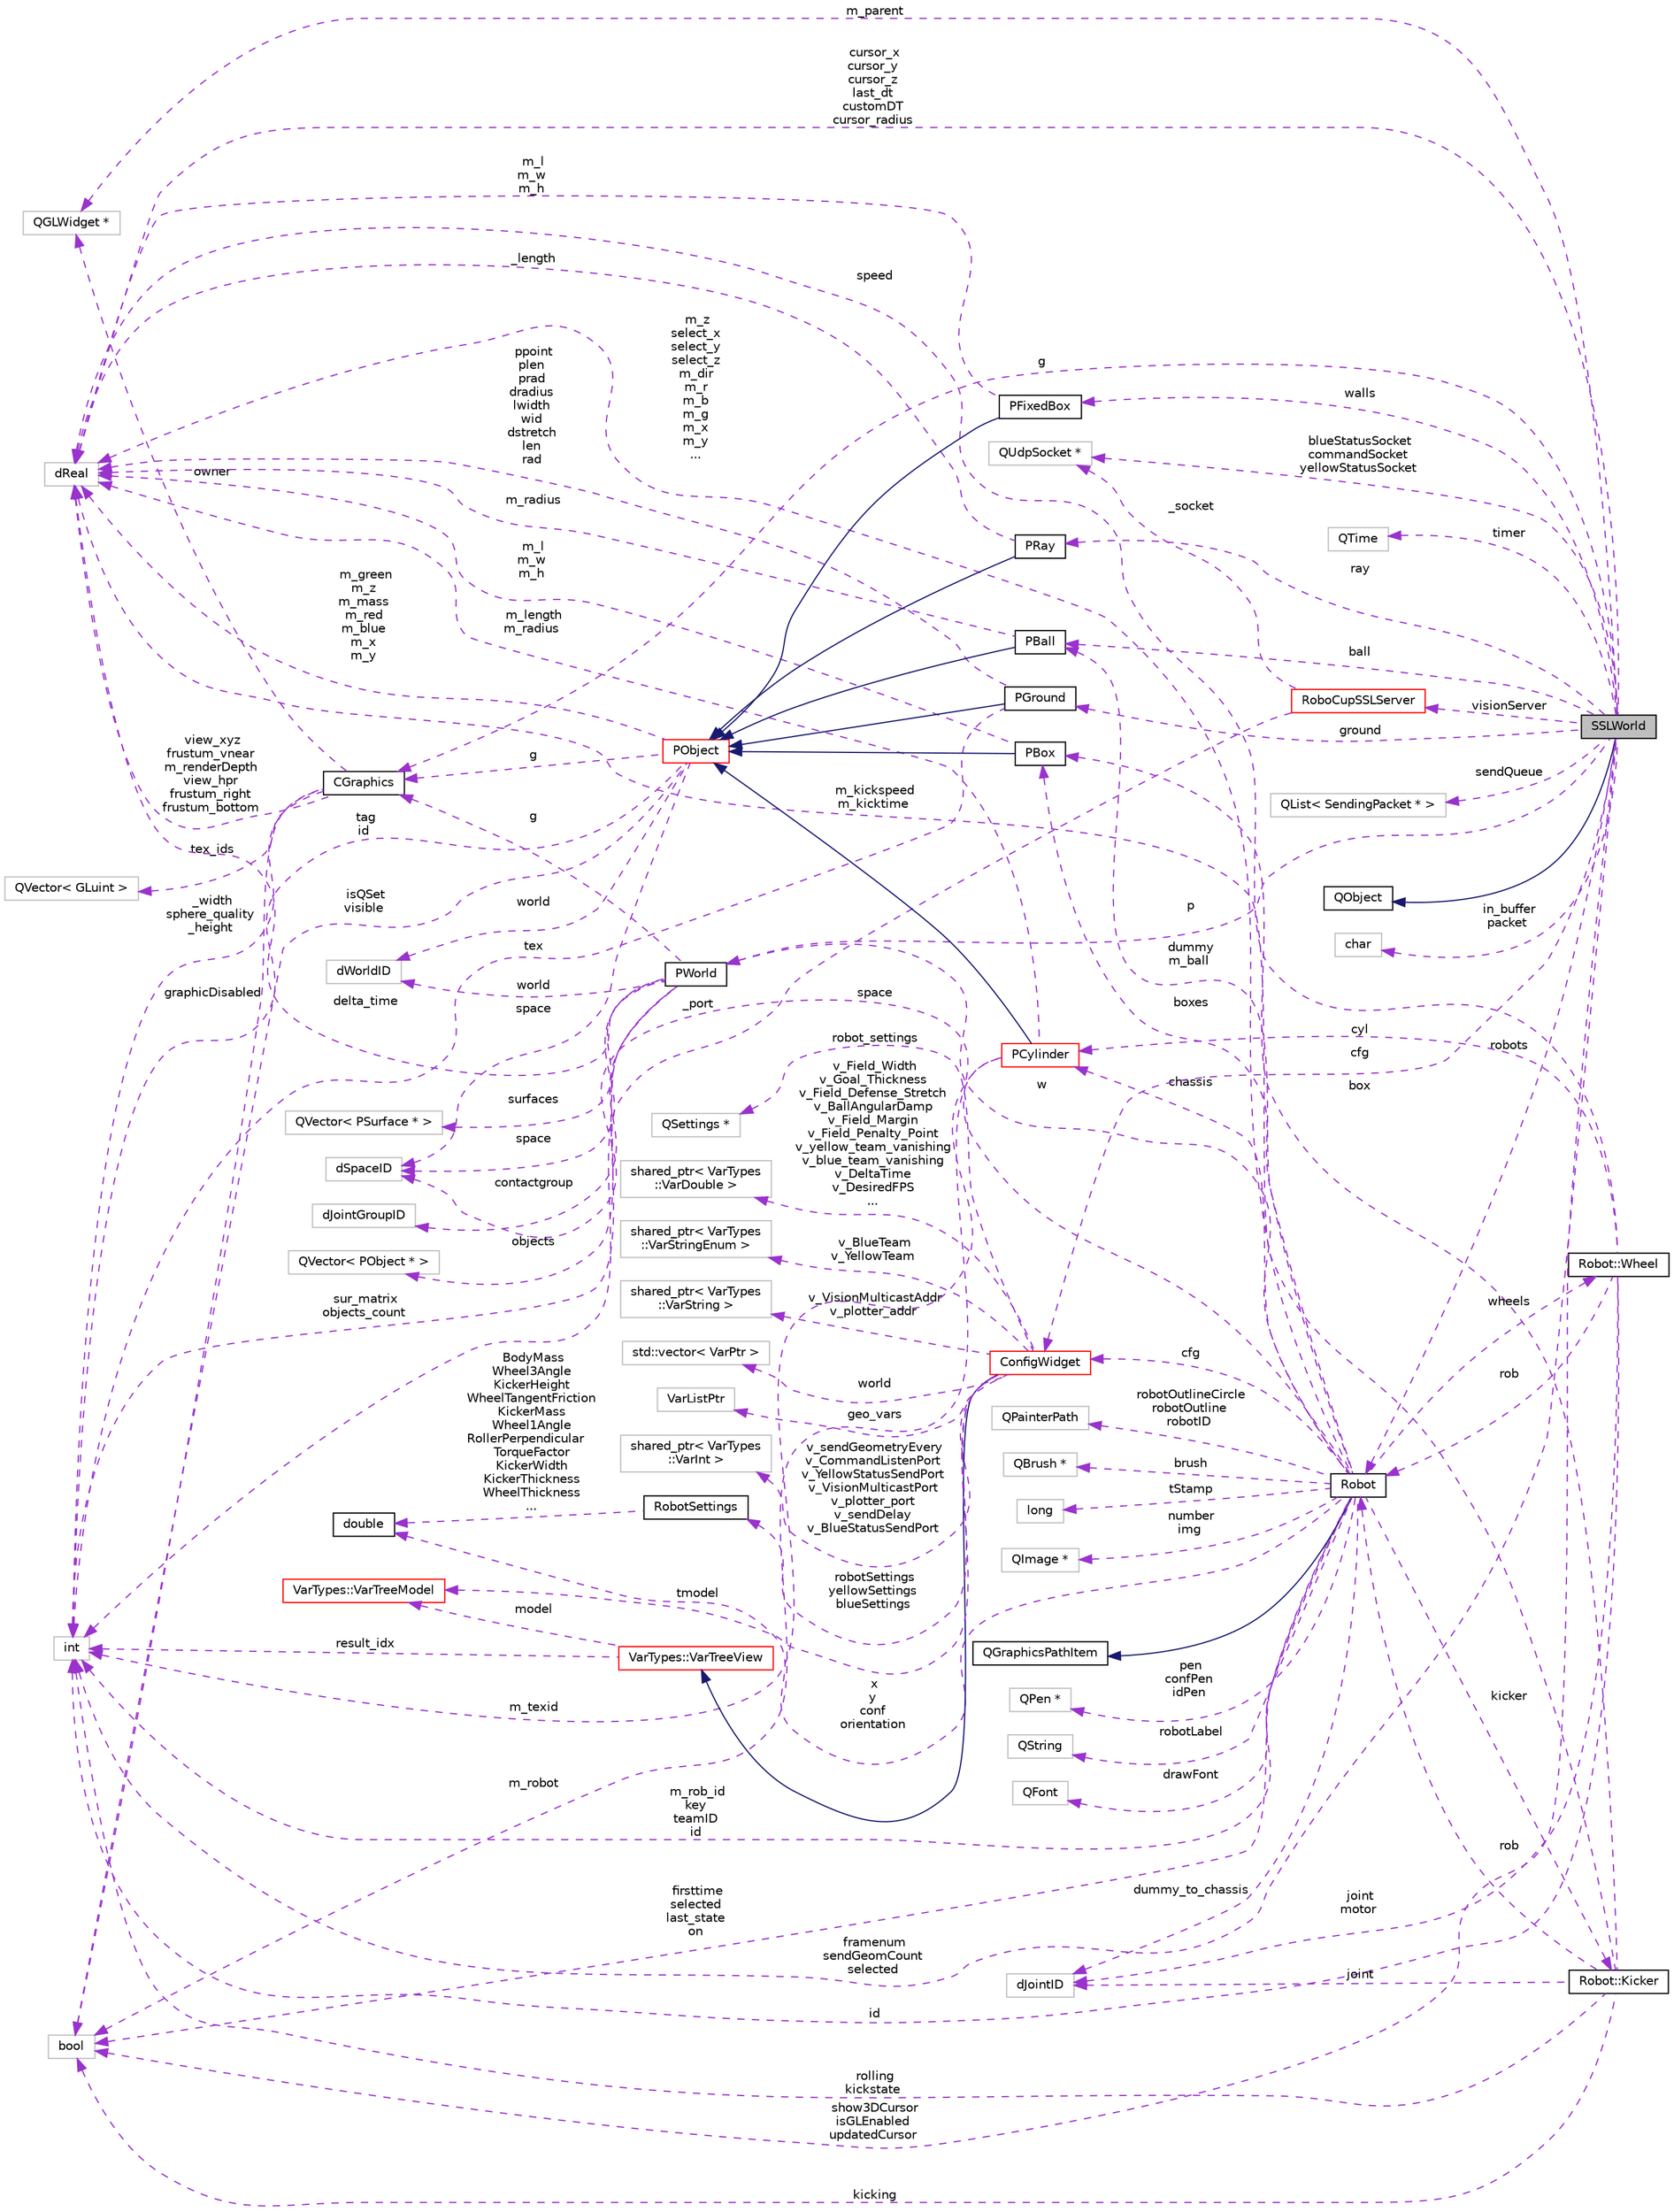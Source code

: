 digraph "SSLWorld"
{
 // INTERACTIVE_SVG=YES
  edge [fontname="Helvetica",fontsize="10",labelfontname="Helvetica",labelfontsize="10"];
  node [fontname="Helvetica",fontsize="10",shape=record];
  rankdir="LR";
  Node1 [label="SSLWorld",height=0.2,width=0.4,color="black", fillcolor="grey75", style="filled", fontcolor="black"];
  Node2 -> Node1 [dir="back",color="midnightblue",fontsize="10",style="solid",fontname="Helvetica"];
  Node2 [label="QObject",height=0.2,width=0.4,color="black", fillcolor="white", style="filled",URL="$dc/d4f/class_q_object.html"];
  Node3 -> Node1 [dir="back",color="darkorchid3",fontsize="10",style="dashed",label=" p" ,fontname="Helvetica"];
  Node3 [label="PWorld",height=0.2,width=0.4,color="black", fillcolor="white", style="filled",URL="$de/d29/class_p_world.html"];
  Node4 -> Node3 [dir="back",color="darkorchid3",fontsize="10",style="dashed",label=" space" ,fontname="Helvetica"];
  Node4 [label="dSpaceID",height=0.2,width=0.4,color="grey75", fillcolor="white", style="filled"];
  Node5 -> Node3 [dir="back",color="darkorchid3",fontsize="10",style="dashed",label=" g" ,fontname="Helvetica"];
  Node5 [label="CGraphics",height=0.2,width=0.4,color="black", fillcolor="white", style="filled",URL="$dc/d90/class_c_graphics.html"];
  Node6 -> Node5 [dir="back",color="darkorchid3",fontsize="10",style="dashed",label=" _width\nsphere_quality\n_height" ,fontname="Helvetica"];
  Node6 [label="int",height=0.2,width=0.4,color="grey75", fillcolor="white", style="filled"];
  Node7 -> Node5 [dir="back",color="darkorchid3",fontsize="10",style="dashed",label=" graphicDisabled" ,fontname="Helvetica"];
  Node7 [label="bool",height=0.2,width=0.4,color="grey75", fillcolor="white", style="filled"];
  Node8 -> Node5 [dir="back",color="darkorchid3",fontsize="10",style="dashed",label=" owner" ,fontname="Helvetica"];
  Node8 [label="QGLWidget *",height=0.2,width=0.4,color="grey75", fillcolor="white", style="filled"];
  Node9 -> Node5 [dir="back",color="darkorchid3",fontsize="10",style="dashed",label=" tex_ids" ,fontname="Helvetica"];
  Node9 [label="QVector\< GLuint \>",height=0.2,width=0.4,color="grey75", fillcolor="white", style="filled"];
  Node10 -> Node5 [dir="back",color="darkorchid3",fontsize="10",style="dashed",label=" view_xyz\nfrustum_vnear\nm_renderDepth\nview_hpr\nfrustum_right\nfrustum_bottom" ,fontname="Helvetica"];
  Node10 [label="dReal",height=0.2,width=0.4,color="grey75", fillcolor="white", style="filled"];
  Node11 -> Node3 [dir="back",color="darkorchid3",fontsize="10",style="dashed",label=" surfaces" ,fontname="Helvetica"];
  Node11 [label="QVector\< PSurface * \>",height=0.2,width=0.4,color="grey75", fillcolor="white", style="filled"];
  Node12 -> Node3 [dir="back",color="darkorchid3",fontsize="10",style="dashed",label=" contactgroup" ,fontname="Helvetica"];
  Node12 [label="dJointGroupID",height=0.2,width=0.4,color="grey75", fillcolor="white", style="filled"];
  Node6 -> Node3 [dir="back",color="darkorchid3",fontsize="10",style="dashed",label=" sur_matrix\nobjects_count" ,fontname="Helvetica"];
  Node10 -> Node3 [dir="back",color="darkorchid3",fontsize="10",style="dashed",label=" delta_time" ,fontname="Helvetica"];
  Node13 -> Node3 [dir="back",color="darkorchid3",fontsize="10",style="dashed",label=" world" ,fontname="Helvetica"];
  Node13 [label="dWorldID",height=0.2,width=0.4,color="grey75", fillcolor="white", style="filled"];
  Node14 -> Node3 [dir="back",color="darkorchid3",fontsize="10",style="dashed",label=" objects" ,fontname="Helvetica"];
  Node14 [label="QVector\< PObject * \>",height=0.2,width=0.4,color="grey75", fillcolor="white", style="filled"];
  Node5 -> Node1 [dir="back",color="darkorchid3",fontsize="10",style="dashed",label=" g" ,fontname="Helvetica"];
  Node15 -> Node1 [dir="back",color="darkorchid3",fontsize="10",style="dashed",label=" in_buffer\npacket" ,fontname="Helvetica"];
  Node15 [label="char",height=0.2,width=0.4,color="grey75", fillcolor="white", style="filled"];
  Node16 -> Node1 [dir="back",color="darkorchid3",fontsize="10",style="dashed",label=" robots" ,fontname="Helvetica"];
  Node16 [label="Robot",height=0.2,width=0.4,color="black", fillcolor="white", style="filled",URL="$d4/d84/class_robot.html"];
  Node17 -> Node16 [dir="back",color="midnightblue",fontsize="10",style="solid",fontname="Helvetica"];
  Node17 [label="QGraphicsPathItem",height=0.2,width=0.4,color="black", fillcolor="white", style="filled",URL="$d6/d22/class_q_graphics_path_item.html"];
  Node4 -> Node16 [dir="back",color="darkorchid3",fontsize="10",style="dashed",label=" space" ,fontname="Helvetica"];
  Node18 -> Node16 [dir="back",color="darkorchid3",fontsize="10",style="dashed",label=" pen\nconfPen\nidPen" ,fontname="Helvetica"];
  Node18 [label="QPen *",height=0.2,width=0.4,color="grey75", fillcolor="white", style="filled"];
  Node19 -> Node16 [dir="back",color="darkorchid3",fontsize="10",style="dashed",label=" x\ny\nconf\norientation" ,fontname="Helvetica"];
  Node19 [label="double",height=0.2,width=0.4,color="black", fillcolor="white", style="filled",URL="$df/de6/classdouble.html"];
  Node3 -> Node16 [dir="back",color="darkorchid3",fontsize="10",style="dashed",label=" w" ,fontname="Helvetica"];
  Node20 -> Node16 [dir="back",color="darkorchid3",fontsize="10",style="dashed",label=" brush" ,fontname="Helvetica"];
  Node20 [label="QBrush *",height=0.2,width=0.4,color="grey75", fillcolor="white", style="filled"];
  Node21 -> Node16 [dir="back",color="darkorchid3",fontsize="10",style="dashed",label=" robotLabel" ,fontname="Helvetica"];
  Node21 [label="QString",height=0.2,width=0.4,color="grey75", fillcolor="white", style="filled"];
  Node22 -> Node16 [dir="back",color="darkorchid3",fontsize="10",style="dashed",label=" dummy_to_chassis" ,fontname="Helvetica"];
  Node22 [label="dJointID",height=0.2,width=0.4,color="grey75", fillcolor="white", style="filled"];
  Node23 -> Node16 [dir="back",color="darkorchid3",fontsize="10",style="dashed",label=" chassis" ,fontname="Helvetica"];
  Node23 [label="PCylinder",height=0.2,width=0.4,color="red", fillcolor="white", style="filled",URL="$db/de1/class_p_cylinder.html"];
  Node24 -> Node23 [dir="back",color="midnightblue",fontsize="10",style="solid",fontname="Helvetica"];
  Node24 [label="PObject",height=0.2,width=0.4,color="red", fillcolor="white", style="filled",URL="$d1/d18/class_p_object.html"];
  Node4 -> Node24 [dir="back",color="darkorchid3",fontsize="10",style="dashed",label=" space" ,fontname="Helvetica"];
  Node5 -> Node24 [dir="back",color="darkorchid3",fontsize="10",style="dashed",label=" g" ,fontname="Helvetica"];
  Node6 -> Node24 [dir="back",color="darkorchid3",fontsize="10",style="dashed",label=" tag\nid" ,fontname="Helvetica"];
  Node7 -> Node24 [dir="back",color="darkorchid3",fontsize="10",style="dashed",label=" isQSet\nvisible" ,fontname="Helvetica"];
  Node10 -> Node24 [dir="back",color="darkorchid3",fontsize="10",style="dashed",label=" m_green\nm_z\nm_mass\nm_red\nm_blue\nm_x\nm_y" ,fontname="Helvetica"];
  Node13 -> Node24 [dir="back",color="darkorchid3",fontsize="10",style="dashed",label=" world" ,fontname="Helvetica"];
  Node6 -> Node23 [dir="back",color="darkorchid3",fontsize="10",style="dashed",label=" m_texid" ,fontname="Helvetica"];
  Node7 -> Node23 [dir="back",color="darkorchid3",fontsize="10",style="dashed",label=" m_robot" ,fontname="Helvetica"];
  Node10 -> Node23 [dir="back",color="darkorchid3",fontsize="10",style="dashed",label=" m_length\nm_radius" ,fontname="Helvetica"];
  Node25 -> Node16 [dir="back",color="darkorchid3",fontsize="10",style="dashed",label=" drawFont" ,fontname="Helvetica"];
  Node25 [label="QFont",height=0.2,width=0.4,color="grey75", fillcolor="white", style="filled"];
  Node6 -> Node16 [dir="back",color="darkorchid3",fontsize="10",style="dashed",label=" m_rob_id\nkey\nteamID\nid" ,fontname="Helvetica"];
  Node26 -> Node16 [dir="back",color="darkorchid3",fontsize="10",style="dashed",label=" dummy\nm_ball" ,fontname="Helvetica"];
  Node26 [label="PBall",height=0.2,width=0.4,color="black", fillcolor="white", style="filled",URL="$d5/d9b/class_p_ball.html"];
  Node24 -> Node26 [dir="back",color="midnightblue",fontsize="10",style="solid",fontname="Helvetica"];
  Node10 -> Node26 [dir="back",color="darkorchid3",fontsize="10",style="dashed",label=" m_radius" ,fontname="Helvetica"];
  Node27 -> Node16 [dir="back",color="darkorchid3",fontsize="10",style="dashed",label=" robotOutlineCircle\nrobotOutline\nrobotID" ,fontname="Helvetica"];
  Node27 [label="QPainterPath",height=0.2,width=0.4,color="grey75", fillcolor="white", style="filled"];
  Node7 -> Node16 [dir="back",color="darkorchid3",fontsize="10",style="dashed",label=" firsttime\nselected\nlast_state\non" ,fontname="Helvetica"];
  Node10 -> Node16 [dir="back",color="darkorchid3",fontsize="10",style="dashed",label=" m_z\nselect_x\nselect_y\nselect_z\nm_dir\nm_r\nm_b\nm_g\nm_x\nm_y\n..." ,fontname="Helvetica"];
  Node28 -> Node16 [dir="back",color="darkorchid3",fontsize="10",style="dashed",label=" boxes" ,fontname="Helvetica"];
  Node28 [label="PBox",height=0.2,width=0.4,color="black", fillcolor="white", style="filled",URL="$db/d7a/class_p_box.html"];
  Node24 -> Node28 [dir="back",color="midnightblue",fontsize="10",style="solid",fontname="Helvetica"];
  Node10 -> Node28 [dir="back",color="darkorchid3",fontsize="10",style="dashed",label=" m_l\nm_w\nm_h" ,fontname="Helvetica"];
  Node29 -> Node16 [dir="back",color="darkorchid3",fontsize="10",style="dashed",label=" tStamp" ,fontname="Helvetica"];
  Node29 [label="long",height=0.2,width=0.4,color="grey75", fillcolor="white", style="filled"];
  Node30 -> Node16 [dir="back",color="darkorchid3",fontsize="10",style="dashed",label=" kicker" ,fontname="Helvetica"];
  Node30 [label="Robot::Kicker",height=0.2,width=0.4,color="black", fillcolor="white", style="filled",URL="$d0/df4/class_robot_1_1_kicker.html"];
  Node22 -> Node30 [dir="back",color="darkorchid3",fontsize="10",style="dashed",label=" joint" ,fontname="Helvetica"];
  Node16 -> Node30 [dir="back",color="darkorchid3",fontsize="10",style="dashed",label=" rob" ,fontname="Helvetica"];
  Node6 -> Node30 [dir="back",color="darkorchid3",fontsize="10",style="dashed",label=" rolling\nkickstate" ,fontname="Helvetica"];
  Node7 -> Node30 [dir="back",color="darkorchid3",fontsize="10",style="dashed",label=" kicking" ,fontname="Helvetica"];
  Node10 -> Node30 [dir="back",color="darkorchid3",fontsize="10",style="dashed",label=" m_kickspeed\nm_kicktime" ,fontname="Helvetica"];
  Node28 -> Node30 [dir="back",color="darkorchid3",fontsize="10",style="dashed",label=" box" ,fontname="Helvetica"];
  Node31 -> Node16 [dir="back",color="darkorchid3",fontsize="10",style="dashed",label=" cfg" ,fontname="Helvetica"];
  Node31 [label="ConfigWidget",height=0.2,width=0.4,color="red", fillcolor="white", style="filled",URL="$d6/d55/class_config_widget.html"];
  Node32 -> Node31 [dir="back",color="midnightblue",fontsize="10",style="solid",fontname="Helvetica"];
  Node32 [label="VarTypes::VarTreeView",height=0.2,width=0.4,color="red", fillcolor="white", style="filled",URL="$df/d7d/class_var_types_1_1_var_tree_view.html",tooltip="The &#39;view&#39; using a QTreeView for displaying VarTypes in the QT4 Item-Model. "];
  Node6 -> Node32 [dir="back",color="darkorchid3",fontsize="10",style="dashed",label=" result_idx" ,fontname="Helvetica"];
  Node33 -> Node32 [dir="back",color="darkorchid3",fontsize="10",style="dashed",label=" model" ,fontname="Helvetica"];
  Node33 [label="VarTypes::VarTreeModel",height=0.2,width=0.4,color="red", fillcolor="white", style="filled",URL="$dc/d23/class_var_types_1_1_var_tree_model.html",tooltip="The &#39;item-model&#39; inheriting QStandardItemModel for displaying VarTypes in the QT4 Item-Model..."];
  Node34 -> Node31 [dir="back",color="darkorchid3",fontsize="10",style="dashed",label=" v_VisionMulticastAddr\nv_plotter_addr" ,fontname="Helvetica"];
  Node34 [label="shared_ptr\< VarTypes\l::VarString \>",height=0.2,width=0.4,color="grey75", fillcolor="white", style="filled"];
  Node35 -> Node31 [dir="back",color="darkorchid3",fontsize="10",style="dashed",label=" world" ,fontname="Helvetica"];
  Node35 [label="std::vector\< VarPtr \>",height=0.2,width=0.4,color="grey75", fillcolor="white", style="filled"];
  Node36 -> Node31 [dir="back",color="darkorchid3",fontsize="10",style="dashed",label=" geo_vars" ,fontname="Helvetica"];
  Node36 [label="VarListPtr",height=0.2,width=0.4,color="grey75", fillcolor="white", style="filled"];
  Node37 -> Node31 [dir="back",color="darkorchid3",fontsize="10",style="dashed",label=" v_sendGeometryEvery\nv_CommandListenPort\nv_YellowStatusSendPort\nv_VisionMulticastPort\nv_plotter_port\nv_sendDelay\nv_BlueStatusSendPort" ,fontname="Helvetica"];
  Node37 [label="shared_ptr\< VarTypes\l::VarInt \>",height=0.2,width=0.4,color="grey75", fillcolor="white", style="filled"];
  Node38 -> Node31 [dir="back",color="darkorchid3",fontsize="10",style="dashed",label=" robot_settings" ,fontname="Helvetica"];
  Node38 [label="QSettings *",height=0.2,width=0.4,color="grey75", fillcolor="white", style="filled"];
  Node33 -> Node31 [dir="back",color="darkorchid3",fontsize="10",style="dashed",label=" tmodel" ,fontname="Helvetica"];
  Node39 -> Node31 [dir="back",color="darkorchid3",fontsize="10",style="dashed",label=" v_Field_Width\nv_Goal_Thickness\nv_Field_Defense_Stretch\nv_BallAngularDamp\nv_Field_Margin\nv_Field_Penalty_Point\nv_yellow_team_vanishing\nv_blue_team_vanishing\nv_DeltaTime\nv_DesiredFPS\n..." ,fontname="Helvetica"];
  Node39 [label="shared_ptr\< VarTypes\l::VarDouble \>",height=0.2,width=0.4,color="grey75", fillcolor="white", style="filled"];
  Node40 -> Node31 [dir="back",color="darkorchid3",fontsize="10",style="dashed",label=" v_BlueTeam\nv_YellowTeam" ,fontname="Helvetica"];
  Node40 [label="shared_ptr\< VarTypes\l::VarStringEnum \>",height=0.2,width=0.4,color="grey75", fillcolor="white", style="filled"];
  Node41 -> Node31 [dir="back",color="darkorchid3",fontsize="10",style="dashed",label=" robotSettings\nyellowSettings\nblueSettings" ,fontname="Helvetica"];
  Node41 [label="RobotSettings",height=0.2,width=0.4,color="black", fillcolor="white", style="filled",URL="$d1/d0e/class_robot_settings.html"];
  Node19 -> Node41 [dir="back",color="darkorchid3",fontsize="10",style="dashed",label=" BodyMass\nWheel3Angle\nKickerHeight\nWheelTangentFriction\nKickerMass\nWheel1Angle\nRollerPerpendicular\lTorqueFactor\nKickerWidth\nKickerThickness\nWheelThickness\n..." ,fontname="Helvetica"];
  Node42 -> Node16 [dir="back",color="darkorchid3",fontsize="10",style="dashed",label=" wheels" ,fontname="Helvetica"];
  Node42 [label="Robot::Wheel",height=0.2,width=0.4,color="black", fillcolor="white", style="filled",URL="$dd/d2c/class_robot_1_1_wheel.html"];
  Node22 -> Node42 [dir="back",color="darkorchid3",fontsize="10",style="dashed",label=" joint\nmotor" ,fontname="Helvetica"];
  Node23 -> Node42 [dir="back",color="darkorchid3",fontsize="10",style="dashed",label=" cyl" ,fontname="Helvetica"];
  Node16 -> Node42 [dir="back",color="darkorchid3",fontsize="10",style="dashed",label=" rob" ,fontname="Helvetica"];
  Node6 -> Node42 [dir="back",color="darkorchid3",fontsize="10",style="dashed",label=" id" ,fontname="Helvetica"];
  Node10 -> Node42 [dir="back",color="darkorchid3",fontsize="10",style="dashed",label=" speed" ,fontname="Helvetica"];
  Node43 -> Node16 [dir="back",color="darkorchid3",fontsize="10",style="dashed",label=" number\nimg" ,fontname="Helvetica"];
  Node43 [label="QImage *",height=0.2,width=0.4,color="grey75", fillcolor="white", style="filled"];
  Node44 -> Node1 [dir="back",color="darkorchid3",fontsize="10",style="dashed",label=" ground" ,fontname="Helvetica"];
  Node44 [label="PGround",height=0.2,width=0.4,color="black", fillcolor="white", style="filled",URL="$da/d63/class_p_ground.html"];
  Node24 -> Node44 [dir="back",color="midnightblue",fontsize="10",style="solid",fontname="Helvetica"];
  Node6 -> Node44 [dir="back",color="darkorchid3",fontsize="10",style="dashed",label=" tex" ,fontname="Helvetica"];
  Node10 -> Node44 [dir="back",color="darkorchid3",fontsize="10",style="dashed",label=" ppoint\nplen\nprad\ndradius\nlwidth\nwid\ndstretch\nlen\nrad" ,fontname="Helvetica"];
  Node45 -> Node1 [dir="back",color="darkorchid3",fontsize="10",style="dashed",label=" timer" ,fontname="Helvetica"];
  Node45 [label="QTime",height=0.2,width=0.4,color="grey75", fillcolor="white", style="filled"];
  Node46 -> Node1 [dir="back",color="darkorchid3",fontsize="10",style="dashed",label=" blueStatusSocket\ncommandSocket\nyellowStatusSocket" ,fontname="Helvetica"];
  Node46 [label="QUdpSocket *",height=0.2,width=0.4,color="grey75", fillcolor="white", style="filled"];
  Node47 -> Node1 [dir="back",color="darkorchid3",fontsize="10",style="dashed",label=" ray" ,fontname="Helvetica"];
  Node47 [label="PRay",height=0.2,width=0.4,color="black", fillcolor="white", style="filled",URL="$d5/d77/class_p_ray.html"];
  Node24 -> Node47 [dir="back",color="midnightblue",fontsize="10",style="solid",fontname="Helvetica"];
  Node10 -> Node47 [dir="back",color="darkorchid3",fontsize="10",style="dashed",label=" _length" ,fontname="Helvetica"];
  Node26 -> Node1 [dir="back",color="darkorchid3",fontsize="10",style="dashed",label=" ball" ,fontname="Helvetica"];
  Node6 -> Node1 [dir="back",color="darkorchid3",fontsize="10",style="dashed",label=" framenum\nsendGeomCount\nselected" ,fontname="Helvetica"];
  Node7 -> Node1 [dir="back",color="darkorchid3",fontsize="10",style="dashed",label=" show3DCursor\nisGLEnabled\nupdatedCursor" ,fontname="Helvetica"];
  Node8 -> Node1 [dir="back",color="darkorchid3",fontsize="10",style="dashed",label=" m_parent" ,fontname="Helvetica"];
  Node48 -> Node1 [dir="back",color="darkorchid3",fontsize="10",style="dashed",label=" walls" ,fontname="Helvetica"];
  Node48 [label="PFixedBox",height=0.2,width=0.4,color="black", fillcolor="white", style="filled",URL="$d6/d5f/class_p_fixed_box.html"];
  Node24 -> Node48 [dir="back",color="midnightblue",fontsize="10",style="solid",fontname="Helvetica"];
  Node10 -> Node48 [dir="back",color="darkorchid3",fontsize="10",style="dashed",label=" m_l\nm_w\nm_h" ,fontname="Helvetica"];
  Node10 -> Node1 [dir="back",color="darkorchid3",fontsize="10",style="dashed",label=" cursor_x\ncursor_y\ncursor_z\nlast_dt\ncustomDT\ncursor_radius" ,fontname="Helvetica"];
  Node31 -> Node1 [dir="back",color="darkorchid3",fontsize="10",style="dashed",label=" cfg" ,fontname="Helvetica"];
  Node49 -> Node1 [dir="back",color="darkorchid3",fontsize="10",style="dashed",label=" sendQueue" ,fontname="Helvetica"];
  Node49 [label="QList\< SendingPacket * \>",height=0.2,width=0.4,color="grey75", fillcolor="white", style="filled"];
  Node50 -> Node1 [dir="back",color="darkorchid3",fontsize="10",style="dashed",label=" visionServer" ,fontname="Helvetica"];
  Node50 [label="RoboCupSSLServer",height=0.2,width=0.4,color="red", fillcolor="white", style="filled",URL="$d7/db4/class_robo_cup_s_s_l_server.html"];
  Node6 -> Node50 [dir="back",color="darkorchid3",fontsize="10",style="dashed",label=" _port" ,fontname="Helvetica"];
  Node46 -> Node50 [dir="back",color="darkorchid3",fontsize="10",style="dashed",label=" _socket" ,fontname="Helvetica"];
}
